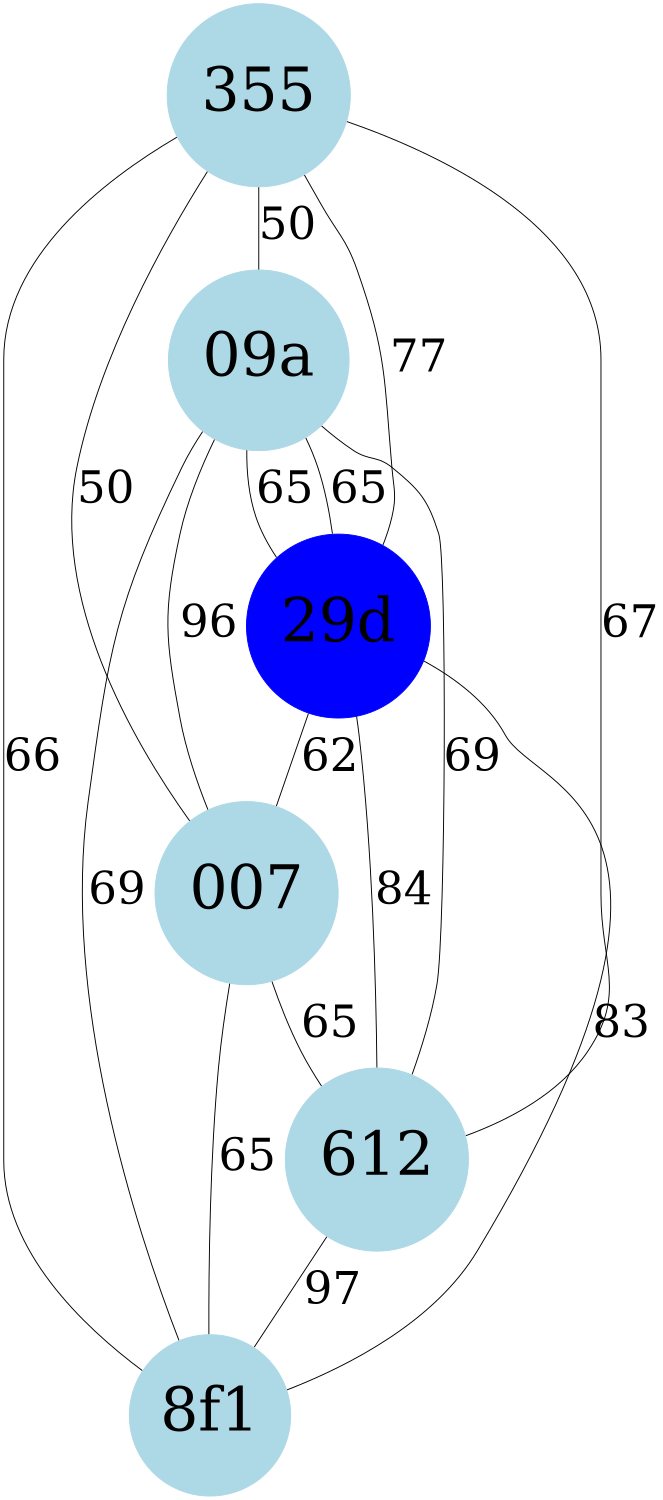 graph SWF9002 {
    node [shape=circle, color=lightblue, style=filled, fontsize=64]
    edge [fontsize=48]
    bgcolor=transparent
    overlap=false
    outputorder="edgesfirst"
    size="10!,10!"
"355" -- "8f1" [ len=3.4 label="66"]
"355" -- "09a" [ len=5.0 label="50"]
"355" -- "612" [ len=3.3 label="67"]
"007" -- "355" [ len=5.0 label="50"]
"007" -- "8f1" [ len=3.5 label="65"]
"007" -- "09a" [ len=.4 label="96"]
"007" -- "612" [ len=3.5 label="65"]
"09a" -- "8f1" [ len=3.1 label="69"]
"09a" -- "612" [ len=3.1 label="69"]
"09a" -- "29d" [ len=3.5 label="65"]
"612" -- "8f1" [ len=.3 label="97"]
"29d" [color=blue]
"29d" -- "8f1" [ len=1.7 label="83"]
"29d" -- "612" [ len=1.6 label="84"]
"29d" -- "09a" [len=3.5 label="65"]
"29d" -- "007" [len=3.8 label="62"]
"29d" -- "355" [len=2.3 label="77"]
}
